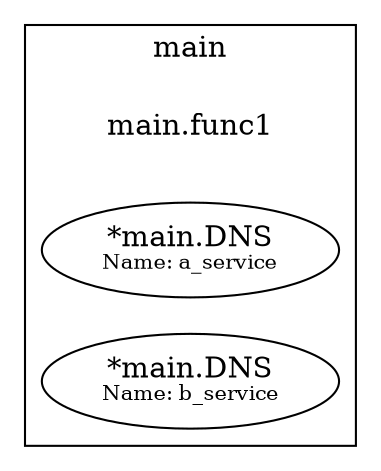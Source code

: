 digraph {
	rankdir=RL;
	graph [compound=true];
	
		subgraph cluster_0 {
			label = "main";
			constructor_0 [shape=plaintext label="main.func1"];
			
			"*main.DNS[name=a_service]" [label=<*main.DNS<BR /><FONT POINT-SIZE="10">Name: a_service</FONT>>];
			"*main.DNS[name=b_service]" [label=<*main.DNS<BR /><FONT POINT-SIZE="10">Name: b_service</FONT>>];
			
		}
		
		
	
}